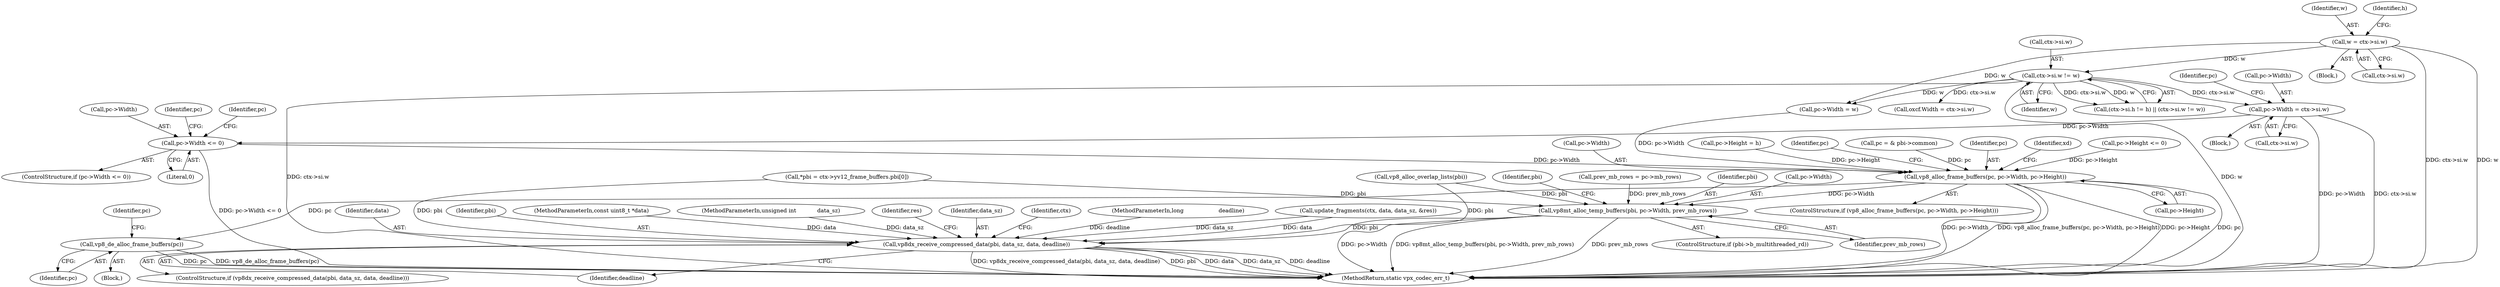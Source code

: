 digraph "0_Android_063be1485e0099bc81ace3a08b0ec9186dcad693@pointer" {
"1000421" [label="(Call,pc->Width = ctx->si.w)"];
"1000239" [label="(Call,ctx->si.w != w)"];
"1000159" [label="(Call,w = ctx->si.w)"];
"1000493" [label="(Call,pc->Width <= 0)"];
"1000531" [label="(Call,vp8_alloc_frame_buffers(pc, pc->Width, pc->Height))"];
"1000640" [label="(Call,vp8_de_alloc_frame_buffers(pc))"];
"1000676" [label="(Call,vp8mt_alloc_temp_buffers(pbi, pc->Width, prev_mb_rows))"];
"1000713" [label="(Call,vp8dx_receive_compressed_data(pbi, data_sz, data, deadline))"];
"1000432" [label="(Identifier,pc)"];
"1000150" [label="(Call,update_fragments(ctx, data, data_sz, &res))"];
"1000422" [label="(Call,pc->Width)"];
"1000421" [label="(Call,pc->Width = ctx->si.w)"];
"1000678" [label="(Call,pc->Width)"];
"1000681" [label="(Identifier,prev_mb_rows)"];
"1000686" [label="(Identifier,pbi)"];
"1000716" [label="(Identifier,data)"];
"1000160" [label="(Identifier,w)"];
"1000514" [label="(Identifier,pc)"];
"1000167" [label="(Identifier,h)"];
"1000536" [label="(Call,pc->Height)"];
"1000494" [label="(Call,pc->Width)"];
"1000672" [label="(ControlStructure,if (pbi->b_multithreaded_rd))"];
"1000732" [label="(Identifier,ctx)"];
"1000518" [label="(Call,pc->Height = h)"];
"1000676" [label="(Call,vp8mt_alloc_temp_buffers(pbi, pc->Width, prev_mb_rows))"];
"1000542" [label="(Identifier,pc)"];
"1000640" [label="(Call,vp8_de_alloc_frame_buffers(pc))"];
"1000408" [label="(Call,pc = & pbi->common)"];
"1000492" [label="(ControlStructure,if (pc->Width <= 0))"];
"1000532" [label="(Identifier,pc)"];
"1000118" [label="(MethodParameterIn,long                    deadline)"];
"1000231" [label="(Call,(ctx->si.h != h) || (ctx->si.w != w))"];
"1000119" [label="(Block,)"];
"1000396" [label="(Call,*pbi = ctx->yv12_frame_buffers.pbi[0])"];
"1000712" [label="(ControlStructure,if (vp8dx_receive_compressed_data(pbi, data_sz, data, deadline)))"];
"1000548" [label="(Identifier,xd)"];
"1000714" [label="(Identifier,pbi)"];
"1000512" [label="(Call,pc->Height <= 0)"];
"1000717" [label="(Identifier,deadline)"];
"1000159" [label="(Call,w = ctx->si.w)"];
"1000441" [label="(Call,prev_mb_rows = pc->mb_rows)"];
"1000713" [label="(Call,vp8dx_receive_compressed_data(pbi, data_sz, data, deadline))"];
"1000161" [label="(Call,ctx->si.w)"];
"1000531" [label="(Call,vp8_alloc_frame_buffers(pc, pc->Width, pc->Height))"];
"1000245" [label="(Identifier,w)"];
"1000533" [label="(Call,pc->Width)"];
"1000407" [label="(Block,)"];
"1000115" [label="(MethodParameterIn,const uint8_t *data)"];
"1000499" [label="(Call,pc->Width = w)"];
"1000493" [label="(Call,pc->Width <= 0)"];
"1000497" [label="(Literal,0)"];
"1000663" [label="(Call,vp8_alloc_overlap_lists(pbi))"];
"1000645" [label="(Identifier,pc)"];
"1000639" [label="(Block,)"];
"1000116" [label="(MethodParameterIn,unsigned int            data_sz)"];
"1000501" [label="(Identifier,pc)"];
"1000720" [label="(Identifier,res)"];
"1000259" [label="(Call,oxcf.Width = ctx->si.w)"];
"1000240" [label="(Call,ctx->si.w)"];
"1000738" [label="(MethodReturn,static vpx_codec_err_t)"];
"1000530" [label="(ControlStructure,if (vp8_alloc_frame_buffers(pc, pc->Width, pc->Height)))"];
"1000677" [label="(Identifier,pbi)"];
"1000239" [label="(Call,ctx->si.w != w)"];
"1000715" [label="(Identifier,data_sz)"];
"1000425" [label="(Call,ctx->si.w)"];
"1000641" [label="(Identifier,pc)"];
"1000421" -> "1000407"  [label="AST: "];
"1000421" -> "1000425"  [label="CFG: "];
"1000422" -> "1000421"  [label="AST: "];
"1000425" -> "1000421"  [label="AST: "];
"1000432" -> "1000421"  [label="CFG: "];
"1000421" -> "1000738"  [label="DDG: pc->Width"];
"1000421" -> "1000738"  [label="DDG: ctx->si.w"];
"1000239" -> "1000421"  [label="DDG: ctx->si.w"];
"1000421" -> "1000493"  [label="DDG: pc->Width"];
"1000239" -> "1000231"  [label="AST: "];
"1000239" -> "1000245"  [label="CFG: "];
"1000240" -> "1000239"  [label="AST: "];
"1000245" -> "1000239"  [label="AST: "];
"1000231" -> "1000239"  [label="CFG: "];
"1000239" -> "1000738"  [label="DDG: ctx->si.w"];
"1000239" -> "1000738"  [label="DDG: w"];
"1000239" -> "1000231"  [label="DDG: ctx->si.w"];
"1000239" -> "1000231"  [label="DDG: w"];
"1000159" -> "1000239"  [label="DDG: w"];
"1000239" -> "1000259"  [label="DDG: ctx->si.w"];
"1000239" -> "1000499"  [label="DDG: w"];
"1000159" -> "1000119"  [label="AST: "];
"1000159" -> "1000161"  [label="CFG: "];
"1000160" -> "1000159"  [label="AST: "];
"1000161" -> "1000159"  [label="AST: "];
"1000167" -> "1000159"  [label="CFG: "];
"1000159" -> "1000738"  [label="DDG: w"];
"1000159" -> "1000738"  [label="DDG: ctx->si.w"];
"1000159" -> "1000499"  [label="DDG: w"];
"1000493" -> "1000492"  [label="AST: "];
"1000493" -> "1000497"  [label="CFG: "];
"1000494" -> "1000493"  [label="AST: "];
"1000497" -> "1000493"  [label="AST: "];
"1000501" -> "1000493"  [label="CFG: "];
"1000514" -> "1000493"  [label="CFG: "];
"1000493" -> "1000738"  [label="DDG: pc->Width <= 0"];
"1000493" -> "1000531"  [label="DDG: pc->Width"];
"1000531" -> "1000530"  [label="AST: "];
"1000531" -> "1000536"  [label="CFG: "];
"1000532" -> "1000531"  [label="AST: "];
"1000533" -> "1000531"  [label="AST: "];
"1000536" -> "1000531"  [label="AST: "];
"1000542" -> "1000531"  [label="CFG: "];
"1000548" -> "1000531"  [label="CFG: "];
"1000531" -> "1000738"  [label="DDG: pc->Width"];
"1000531" -> "1000738"  [label="DDG: vp8_alloc_frame_buffers(pc, pc->Width, pc->Height)"];
"1000531" -> "1000738"  [label="DDG: pc->Height"];
"1000531" -> "1000738"  [label="DDG: pc"];
"1000408" -> "1000531"  [label="DDG: pc"];
"1000499" -> "1000531"  [label="DDG: pc->Width"];
"1000512" -> "1000531"  [label="DDG: pc->Height"];
"1000518" -> "1000531"  [label="DDG: pc->Height"];
"1000531" -> "1000640"  [label="DDG: pc"];
"1000531" -> "1000676"  [label="DDG: pc->Width"];
"1000640" -> "1000639"  [label="AST: "];
"1000640" -> "1000641"  [label="CFG: "];
"1000641" -> "1000640"  [label="AST: "];
"1000645" -> "1000640"  [label="CFG: "];
"1000640" -> "1000738"  [label="DDG: pc"];
"1000640" -> "1000738"  [label="DDG: vp8_de_alloc_frame_buffers(pc)"];
"1000676" -> "1000672"  [label="AST: "];
"1000676" -> "1000681"  [label="CFG: "];
"1000677" -> "1000676"  [label="AST: "];
"1000678" -> "1000676"  [label="AST: "];
"1000681" -> "1000676"  [label="AST: "];
"1000686" -> "1000676"  [label="CFG: "];
"1000676" -> "1000738"  [label="DDG: prev_mb_rows"];
"1000676" -> "1000738"  [label="DDG: pc->Width"];
"1000676" -> "1000738"  [label="DDG: vp8mt_alloc_temp_buffers(pbi, pc->Width, prev_mb_rows)"];
"1000396" -> "1000676"  [label="DDG: pbi"];
"1000663" -> "1000676"  [label="DDG: pbi"];
"1000441" -> "1000676"  [label="DDG: prev_mb_rows"];
"1000676" -> "1000713"  [label="DDG: pbi"];
"1000713" -> "1000712"  [label="AST: "];
"1000713" -> "1000717"  [label="CFG: "];
"1000714" -> "1000713"  [label="AST: "];
"1000715" -> "1000713"  [label="AST: "];
"1000716" -> "1000713"  [label="AST: "];
"1000717" -> "1000713"  [label="AST: "];
"1000720" -> "1000713"  [label="CFG: "];
"1000732" -> "1000713"  [label="CFG: "];
"1000713" -> "1000738"  [label="DDG: pbi"];
"1000713" -> "1000738"  [label="DDG: data"];
"1000713" -> "1000738"  [label="DDG: data_sz"];
"1000713" -> "1000738"  [label="DDG: deadline"];
"1000713" -> "1000738"  [label="DDG: vp8dx_receive_compressed_data(pbi, data_sz, data, deadline)"];
"1000396" -> "1000713"  [label="DDG: pbi"];
"1000663" -> "1000713"  [label="DDG: pbi"];
"1000150" -> "1000713"  [label="DDG: data_sz"];
"1000150" -> "1000713"  [label="DDG: data"];
"1000116" -> "1000713"  [label="DDG: data_sz"];
"1000115" -> "1000713"  [label="DDG: data"];
"1000118" -> "1000713"  [label="DDG: deadline"];
}

